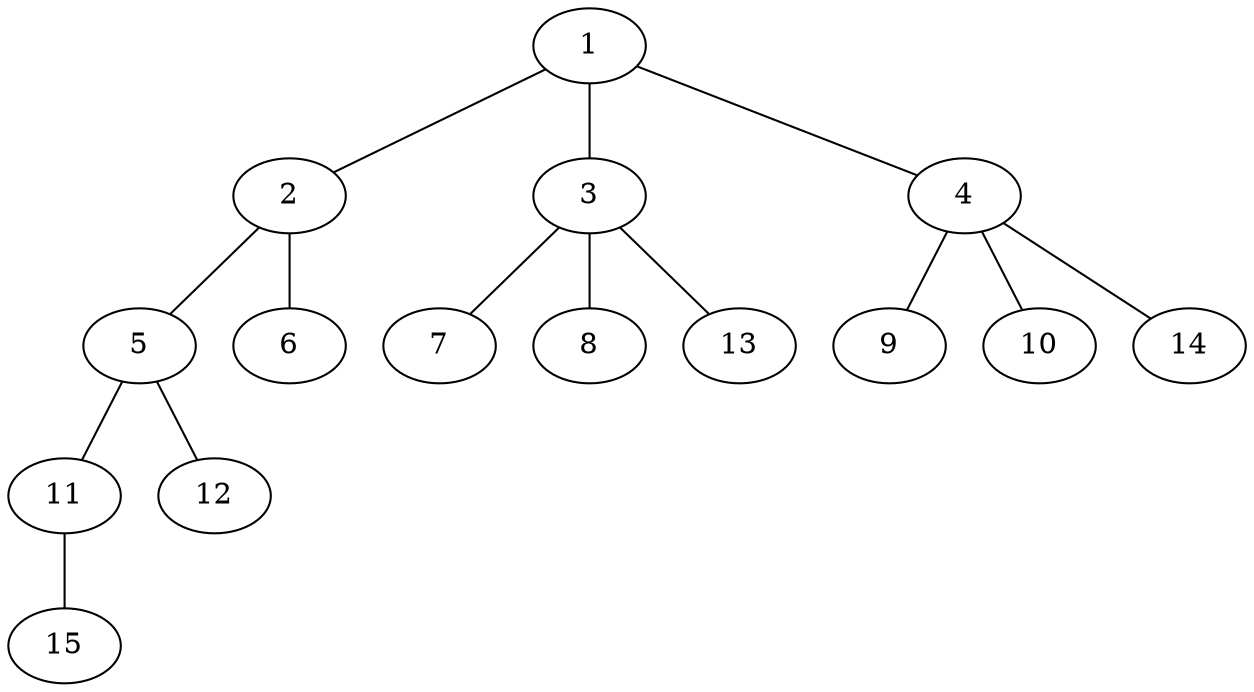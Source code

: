 graph molecule_1043 {
	1	 [chem=C];
	2	 [chem=C];
	1 -- 2	 [valence=2];
	3	 [chem=C];
	1 -- 3	 [valence=1];
	4	 [chem=C];
	1 -- 4	 [valence=1];
	5	 [chem=C];
	2 -- 5	 [valence=1];
	6	 [chem=Cl];
	2 -- 6	 [valence=1];
	7	 [chem=Cl];
	3 -- 7	 [valence=1];
	8	 [chem=Cl];
	3 -- 8	 [valence=1];
	13	 [chem=H];
	3 -- 13	 [valence=1];
	9	 [chem=Cl];
	4 -- 9	 [valence=1];
	10	 [chem=Cl];
	4 -- 10	 [valence=1];
	14	 [chem=H];
	4 -- 14	 [valence=1];
	11	 [chem=O];
	5 -- 11	 [valence=1];
	12	 [chem=O];
	5 -- 12	 [valence=2];
	15	 [chem=H];
	11 -- 15	 [valence=1];
}
